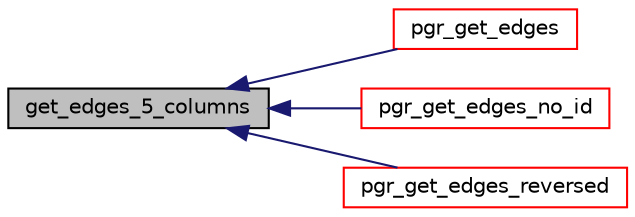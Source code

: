 digraph "get_edges_5_columns"
{
  edge [fontname="Helvetica",fontsize="10",labelfontname="Helvetica",labelfontsize="10"];
  node [fontname="Helvetica",fontsize="10",shape=record];
  rankdir="LR";
  Node1 [label="get_edges_5_columns",height=0.2,width=0.4,color="black", fillcolor="grey75", style="filled" fontcolor="black"];
  Node1 -> Node2 [dir="back",color="midnightblue",fontsize="10",style="solid",fontname="Helvetica"];
  Node2 [label="pgr_get_edges",height=0.2,width=0.4,color="red", fillcolor="white", style="filled",URL="$edges__input_8h.html#af663e291b6bdfe777789be38b6bfcf76",tooltip="basic edge_sql "];
  Node1 -> Node3 [dir="back",color="midnightblue",fontsize="10",style="solid",fontname="Helvetica"];
  Node3 [label="pgr_get_edges_no_id",height=0.2,width=0.4,color="red", fillcolor="white", style="filled",URL="$edges__input_8h.html#a723146f18c61ddd20c6574265e7bbb9e",tooltip="edges_sql without id parameter "];
  Node1 -> Node4 [dir="back",color="midnightblue",fontsize="10",style="solid",fontname="Helvetica"];
  Node4 [label="pgr_get_edges_reversed",height=0.2,width=0.4,color="red", fillcolor="white", style="filled",URL="$edges__input_8h.html#a8b346503f2203a8bcda59fe43298ef9a"];
}
